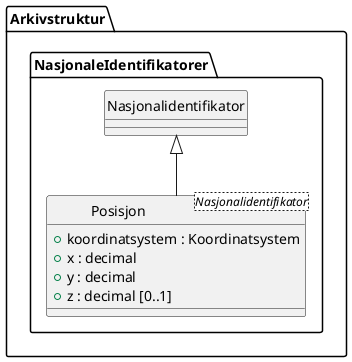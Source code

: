 @startuml
skinparam nodesep 100
hide circle
class Arkivstruktur.NasjonaleIdentifikatorer.Posisjon <Nasjonalidentifikator> {
  +koordinatsystem : Koordinatsystem
  +x : decimal
  +y : decimal
  +z : decimal [0..1]
}
class Arkivstruktur.NasjonaleIdentifikatorer.Nasjonalidentifikator {
}
Arkivstruktur.NasjonaleIdentifikatorer.Nasjonalidentifikator <|-- Arkivstruktur.NasjonaleIdentifikatorer.Posisjon
@enduml
